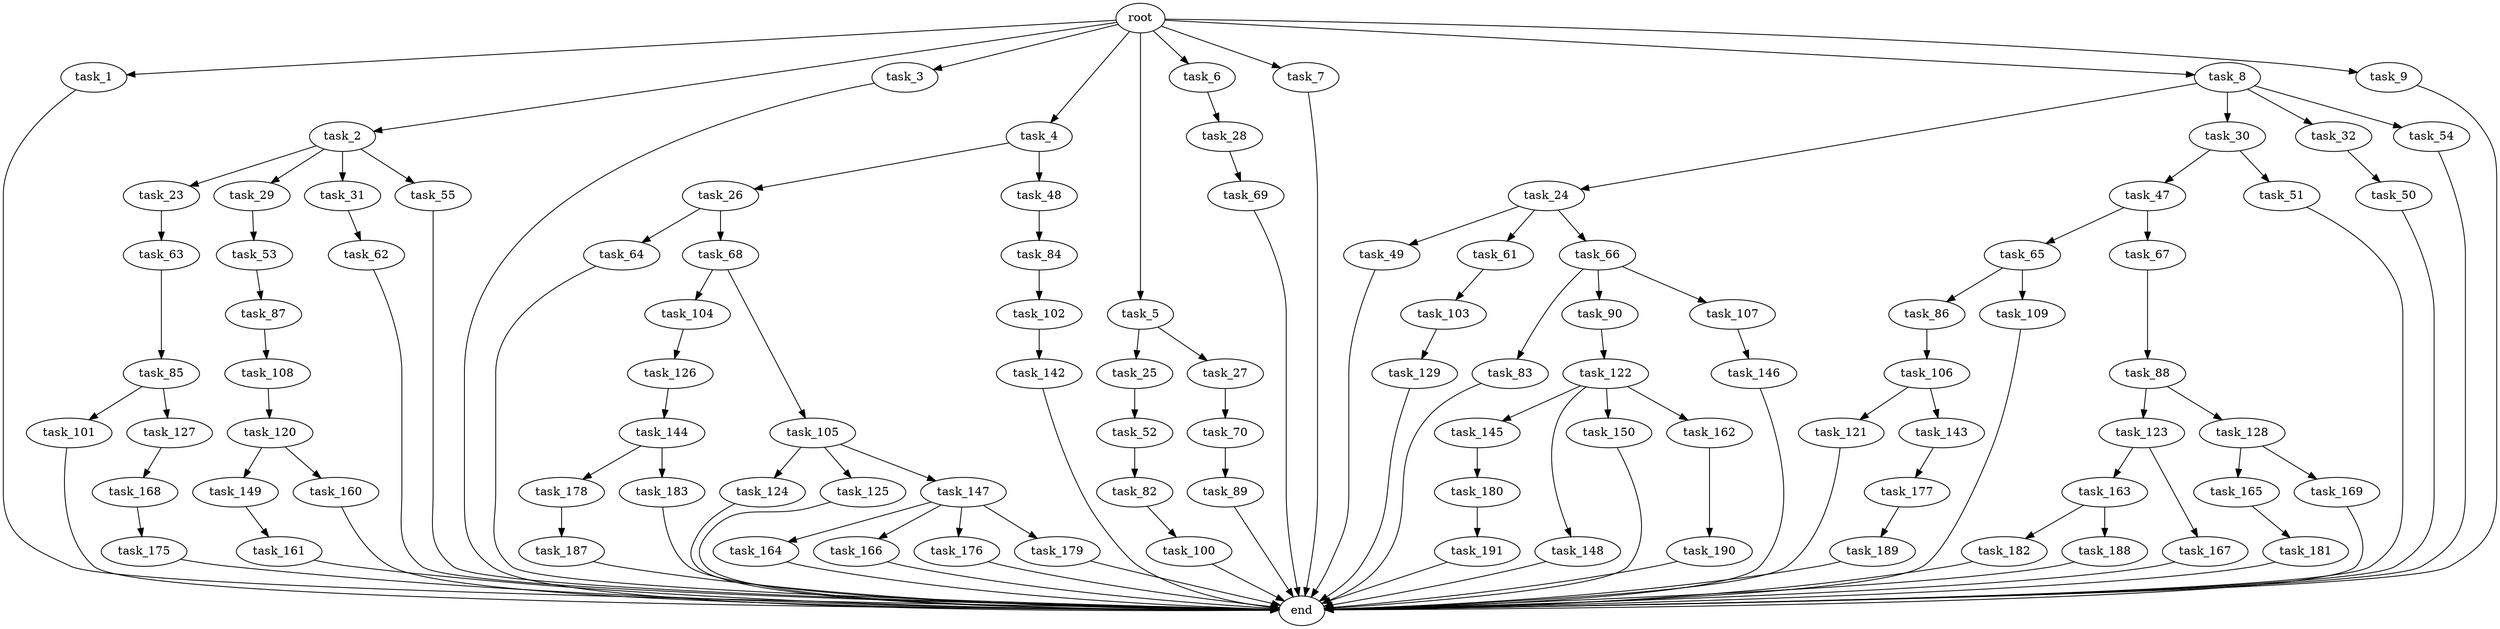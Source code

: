 digraph G {
  root [size="0.000000"];
  task_1 [size="1024.000000"];
  task_2 [size="1024.000000"];
  task_3 [size="1024.000000"];
  task_4 [size="1024.000000"];
  task_5 [size="1024.000000"];
  task_6 [size="1024.000000"];
  task_7 [size="1024.000000"];
  task_8 [size="1024.000000"];
  task_9 [size="1024.000000"];
  task_23 [size="77309411328.000000"];
  task_24 [size="214748364800.000000"];
  task_25 [size="420906795008.000000"];
  task_26 [size="77309411328.000000"];
  task_27 [size="420906795008.000000"];
  task_28 [size="137438953472.000000"];
  task_29 [size="77309411328.000000"];
  task_30 [size="214748364800.000000"];
  task_31 [size="77309411328.000000"];
  task_32 [size="214748364800.000000"];
  task_47 [size="420906795008.000000"];
  task_48 [size="77309411328.000000"];
  task_49 [size="34359738368.000000"];
  task_50 [size="309237645312.000000"];
  task_51 [size="420906795008.000000"];
  task_52 [size="549755813888.000000"];
  task_53 [size="420906795008.000000"];
  task_54 [size="214748364800.000000"];
  task_55 [size="77309411328.000000"];
  task_61 [size="34359738368.000000"];
  task_62 [size="77309411328.000000"];
  task_63 [size="858993459200.000000"];
  task_64 [size="34359738368.000000"];
  task_65 [size="695784701952.000000"];
  task_66 [size="34359738368.000000"];
  task_67 [size="695784701952.000000"];
  task_68 [size="34359738368.000000"];
  task_69 [size="137438953472.000000"];
  task_70 [size="34359738368.000000"];
  task_82 [size="420906795008.000000"];
  task_83 [size="309237645312.000000"];
  task_84 [size="137438953472.000000"];
  task_85 [size="77309411328.000000"];
  task_86 [size="858993459200.000000"];
  task_87 [size="137438953472.000000"];
  task_88 [size="34359738368.000000"];
  task_89 [size="309237645312.000000"];
  task_90 [size="309237645312.000000"];
  task_100 [size="309237645312.000000"];
  task_101 [size="858993459200.000000"];
  task_102 [size="858993459200.000000"];
  task_103 [size="77309411328.000000"];
  task_104 [size="137438953472.000000"];
  task_105 [size="137438953472.000000"];
  task_106 [size="858993459200.000000"];
  task_107 [size="309237645312.000000"];
  task_108 [size="214748364800.000000"];
  task_109 [size="858993459200.000000"];
  task_120 [size="549755813888.000000"];
  task_121 [size="137438953472.000000"];
  task_122 [size="77309411328.000000"];
  task_123 [size="137438953472.000000"];
  task_124 [size="549755813888.000000"];
  task_125 [size="549755813888.000000"];
  task_126 [size="77309411328.000000"];
  task_127 [size="858993459200.000000"];
  task_128 [size="137438953472.000000"];
  task_129 [size="858993459200.000000"];
  task_142 [size="420906795008.000000"];
  task_143 [size="137438953472.000000"];
  task_144 [size="77309411328.000000"];
  task_145 [size="549755813888.000000"];
  task_146 [size="77309411328.000000"];
  task_147 [size="549755813888.000000"];
  task_148 [size="549755813888.000000"];
  task_149 [size="549755813888.000000"];
  task_150 [size="549755813888.000000"];
  task_160 [size="549755813888.000000"];
  task_161 [size="858993459200.000000"];
  task_162 [size="549755813888.000000"];
  task_163 [size="695784701952.000000"];
  task_164 [size="420906795008.000000"];
  task_165 [size="420906795008.000000"];
  task_166 [size="420906795008.000000"];
  task_167 [size="695784701952.000000"];
  task_168 [size="77309411328.000000"];
  task_169 [size="420906795008.000000"];
  task_175 [size="858993459200.000000"];
  task_176 [size="420906795008.000000"];
  task_177 [size="137438953472.000000"];
  task_178 [size="549755813888.000000"];
  task_179 [size="420906795008.000000"];
  task_180 [size="549755813888.000000"];
  task_181 [size="420906795008.000000"];
  task_182 [size="137438953472.000000"];
  task_183 [size="549755813888.000000"];
  task_187 [size="137438953472.000000"];
  task_188 [size="137438953472.000000"];
  task_189 [size="858993459200.000000"];
  task_190 [size="34359738368.000000"];
  task_191 [size="34359738368.000000"];
  end [size="0.000000"];

  root -> task_1 [size="1.000000"];
  root -> task_2 [size="1.000000"];
  root -> task_3 [size="1.000000"];
  root -> task_4 [size="1.000000"];
  root -> task_5 [size="1.000000"];
  root -> task_6 [size="1.000000"];
  root -> task_7 [size="1.000000"];
  root -> task_8 [size="1.000000"];
  root -> task_9 [size="1.000000"];
  task_1 -> end [size="1.000000"];
  task_2 -> task_23 [size="75497472.000000"];
  task_2 -> task_29 [size="75497472.000000"];
  task_2 -> task_31 [size="75497472.000000"];
  task_2 -> task_55 [size="75497472.000000"];
  task_3 -> end [size="1.000000"];
  task_4 -> task_26 [size="75497472.000000"];
  task_4 -> task_48 [size="75497472.000000"];
  task_5 -> task_25 [size="411041792.000000"];
  task_5 -> task_27 [size="411041792.000000"];
  task_6 -> task_28 [size="134217728.000000"];
  task_7 -> end [size="1.000000"];
  task_8 -> task_24 [size="209715200.000000"];
  task_8 -> task_30 [size="209715200.000000"];
  task_8 -> task_32 [size="209715200.000000"];
  task_8 -> task_54 [size="209715200.000000"];
  task_9 -> end [size="1.000000"];
  task_23 -> task_63 [size="838860800.000000"];
  task_24 -> task_49 [size="33554432.000000"];
  task_24 -> task_61 [size="33554432.000000"];
  task_24 -> task_66 [size="33554432.000000"];
  task_25 -> task_52 [size="536870912.000000"];
  task_26 -> task_64 [size="33554432.000000"];
  task_26 -> task_68 [size="33554432.000000"];
  task_27 -> task_70 [size="33554432.000000"];
  task_28 -> task_69 [size="134217728.000000"];
  task_29 -> task_53 [size="411041792.000000"];
  task_30 -> task_47 [size="411041792.000000"];
  task_30 -> task_51 [size="411041792.000000"];
  task_31 -> task_62 [size="75497472.000000"];
  task_32 -> task_50 [size="301989888.000000"];
  task_47 -> task_65 [size="679477248.000000"];
  task_47 -> task_67 [size="679477248.000000"];
  task_48 -> task_84 [size="134217728.000000"];
  task_49 -> end [size="1.000000"];
  task_50 -> end [size="1.000000"];
  task_51 -> end [size="1.000000"];
  task_52 -> task_82 [size="411041792.000000"];
  task_53 -> task_87 [size="134217728.000000"];
  task_54 -> end [size="1.000000"];
  task_55 -> end [size="1.000000"];
  task_61 -> task_103 [size="75497472.000000"];
  task_62 -> end [size="1.000000"];
  task_63 -> task_85 [size="75497472.000000"];
  task_64 -> end [size="1.000000"];
  task_65 -> task_86 [size="838860800.000000"];
  task_65 -> task_109 [size="838860800.000000"];
  task_66 -> task_83 [size="301989888.000000"];
  task_66 -> task_90 [size="301989888.000000"];
  task_66 -> task_107 [size="301989888.000000"];
  task_67 -> task_88 [size="33554432.000000"];
  task_68 -> task_104 [size="134217728.000000"];
  task_68 -> task_105 [size="134217728.000000"];
  task_69 -> end [size="1.000000"];
  task_70 -> task_89 [size="301989888.000000"];
  task_82 -> task_100 [size="301989888.000000"];
  task_83 -> end [size="1.000000"];
  task_84 -> task_102 [size="838860800.000000"];
  task_85 -> task_101 [size="838860800.000000"];
  task_85 -> task_127 [size="838860800.000000"];
  task_86 -> task_106 [size="838860800.000000"];
  task_87 -> task_108 [size="209715200.000000"];
  task_88 -> task_123 [size="134217728.000000"];
  task_88 -> task_128 [size="134217728.000000"];
  task_89 -> end [size="1.000000"];
  task_90 -> task_122 [size="75497472.000000"];
  task_100 -> end [size="1.000000"];
  task_101 -> end [size="1.000000"];
  task_102 -> task_142 [size="411041792.000000"];
  task_103 -> task_129 [size="838860800.000000"];
  task_104 -> task_126 [size="75497472.000000"];
  task_105 -> task_124 [size="536870912.000000"];
  task_105 -> task_125 [size="536870912.000000"];
  task_105 -> task_147 [size="536870912.000000"];
  task_106 -> task_121 [size="134217728.000000"];
  task_106 -> task_143 [size="134217728.000000"];
  task_107 -> task_146 [size="75497472.000000"];
  task_108 -> task_120 [size="536870912.000000"];
  task_109 -> end [size="1.000000"];
  task_120 -> task_149 [size="536870912.000000"];
  task_120 -> task_160 [size="536870912.000000"];
  task_121 -> end [size="1.000000"];
  task_122 -> task_145 [size="536870912.000000"];
  task_122 -> task_148 [size="536870912.000000"];
  task_122 -> task_150 [size="536870912.000000"];
  task_122 -> task_162 [size="536870912.000000"];
  task_123 -> task_163 [size="679477248.000000"];
  task_123 -> task_167 [size="679477248.000000"];
  task_124 -> end [size="1.000000"];
  task_125 -> end [size="1.000000"];
  task_126 -> task_144 [size="75497472.000000"];
  task_127 -> task_168 [size="75497472.000000"];
  task_128 -> task_165 [size="411041792.000000"];
  task_128 -> task_169 [size="411041792.000000"];
  task_129 -> end [size="1.000000"];
  task_142 -> end [size="1.000000"];
  task_143 -> task_177 [size="134217728.000000"];
  task_144 -> task_178 [size="536870912.000000"];
  task_144 -> task_183 [size="536870912.000000"];
  task_145 -> task_180 [size="536870912.000000"];
  task_146 -> end [size="1.000000"];
  task_147 -> task_164 [size="411041792.000000"];
  task_147 -> task_166 [size="411041792.000000"];
  task_147 -> task_176 [size="411041792.000000"];
  task_147 -> task_179 [size="411041792.000000"];
  task_148 -> end [size="1.000000"];
  task_149 -> task_161 [size="838860800.000000"];
  task_150 -> end [size="1.000000"];
  task_160 -> end [size="1.000000"];
  task_161 -> end [size="1.000000"];
  task_162 -> task_190 [size="33554432.000000"];
  task_163 -> task_182 [size="134217728.000000"];
  task_163 -> task_188 [size="134217728.000000"];
  task_164 -> end [size="1.000000"];
  task_165 -> task_181 [size="411041792.000000"];
  task_166 -> end [size="1.000000"];
  task_167 -> end [size="1.000000"];
  task_168 -> task_175 [size="838860800.000000"];
  task_169 -> end [size="1.000000"];
  task_175 -> end [size="1.000000"];
  task_176 -> end [size="1.000000"];
  task_177 -> task_189 [size="838860800.000000"];
  task_178 -> task_187 [size="134217728.000000"];
  task_179 -> end [size="1.000000"];
  task_180 -> task_191 [size="33554432.000000"];
  task_181 -> end [size="1.000000"];
  task_182 -> end [size="1.000000"];
  task_183 -> end [size="1.000000"];
  task_187 -> end [size="1.000000"];
  task_188 -> end [size="1.000000"];
  task_189 -> end [size="1.000000"];
  task_190 -> end [size="1.000000"];
  task_191 -> end [size="1.000000"];
}
